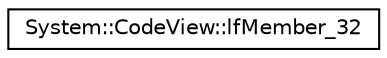 digraph G
{
  edge [fontname="Helvetica",fontsize="10",labelfontname="Helvetica",labelfontsize="10"];
  node [fontname="Helvetica",fontsize="10",shape=record];
  rankdir="LR";
  Node1 [label="System::CodeView::lfMember_32",height=0.2,width=0.4,color="black", fillcolor="white", style="filled",URL="$struct_system_1_1_code_view_1_1lf_member__32.html"];
}
